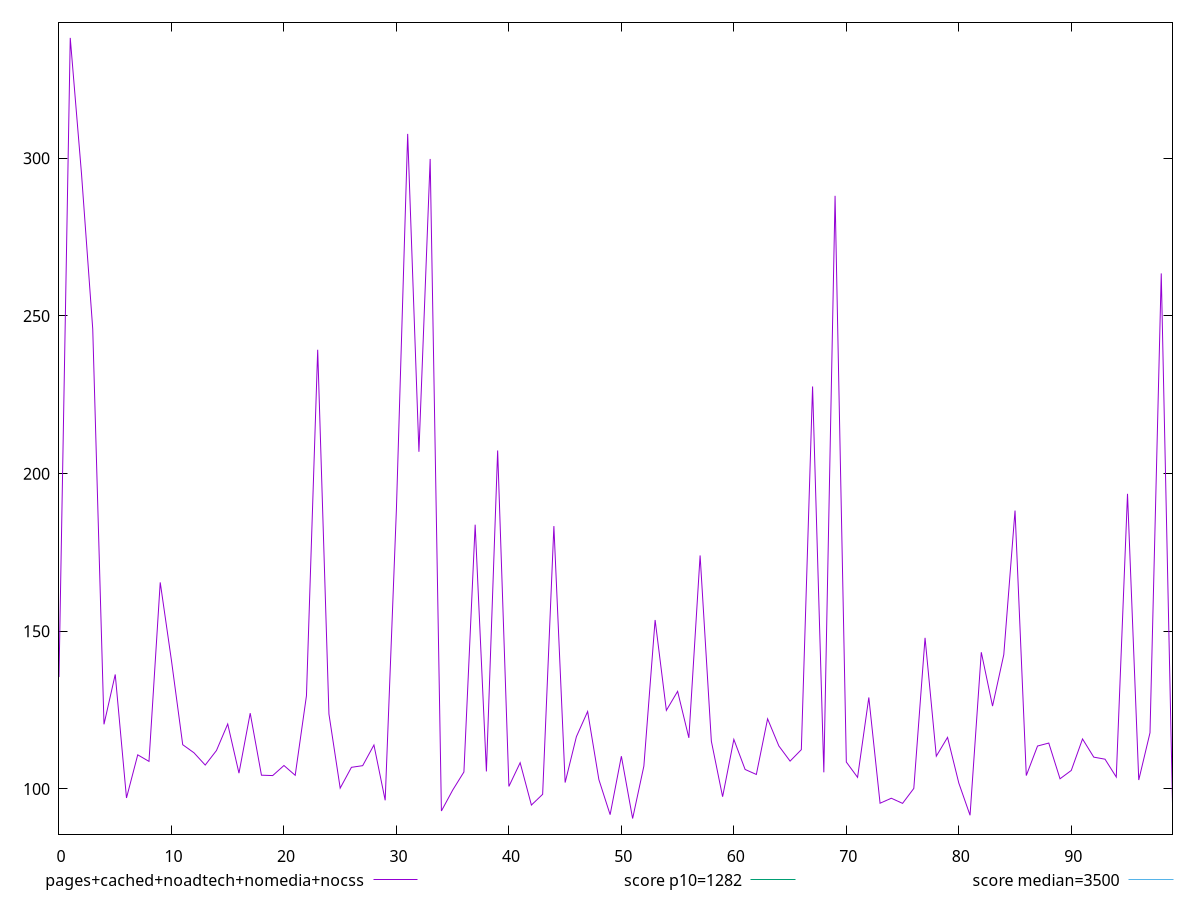 reset

$pagesCachedNoadtechNomediaNocss <<EOF
0 135.49200000000002
1 338.18399999999997
2 295.10799999999995
3 245.86
4 120.50799999999995
5 136.31999999999996
6 97.15600000000002
7 110.832
8 108.75200000000001
9 165.51999999999995
10 140.69199999999995
11 114.04400000000001
12 111.48400000000001
13 107.58799999999998
14 112.20400000000001
15 120.608
16 105.01999999999998
17 124.04000000000002
18 104.37599999999999
19 104.256
20 107.448
21 104.33999999999997
22 129.552
23 239.284
24 123.77199999999999
25 100.26800000000001
26 106.87199999999997
27 107.39599999999999
28 113.95199999999998
29 96.41199999999999
30 188.884
31 307.752
32 206.93999999999994
33 299.796
34 93.02400000000003
35 99.636
36 105.38799999999998
37 183.81599999999997
38 105.56
39 207.34
40 100.81200000000001
41 108.33199999999998
42 94.90400000000001
43 98.316
44 183.36399999999998
45 102.04399999999998
46 116.57200000000002
47 124.576
48 102.98000000000002
49 91.856
50 110.39600000000003
51 90.63600000000001
52 107.25999999999998
53 153.6
54 124.92799999999998
55 130.96800000000002
56 116.21600000000001
57 174.06
58 115.156
59 97.54400000000001
60 115.72799999999998
61 106.19599999999998
62 104.60799999999999
63 122.25200000000002
64 113.65599999999998
65 108.84
66 112.47200000000001
67 227.64
68 105.288
69 288.104
70 108.54400000000001
71 103.69199999999998
72 129.02399999999997
73 95.48799999999999
74 97.06800000000001
75 95.43999999999998
76 100.18
77 147.94000000000003
78 110.40799999999999
79 116.36800000000002
80 101.89199999999998
81 91.668
82 143.36399999999995
83 126.28399999999999
84 142.60399999999998
85 188.29999999999995
86 104.25599999999997
87 113.62399999999997
88 114.56800000000001
89 103.23600000000002
90 105.87999999999998
91 115.86800000000002
92 110.09999999999997
93 109.45199999999998
94 103.79200000000002
95 193.596
96 102.84800000000001
97 117.83599999999996
98 263.504
99 95.44800000000002
EOF

set key outside below
set xrange [0:99]
set yrange [85.68504000000001:343.13496]
set trange [85.68504000000001:343.13496]
set terminal svg size 640, 500 enhanced background rgb 'white'
set output "report_00017_2021-02-10T15-08-03.406Z/bootup-time/comparison/line/4_vs_5.svg"

plot $pagesCachedNoadtechNomediaNocss title "pages+cached+noadtech+nomedia+nocss" with line, \
     1282 title "score p10=1282", \
     3500 title "score median=3500"

reset
